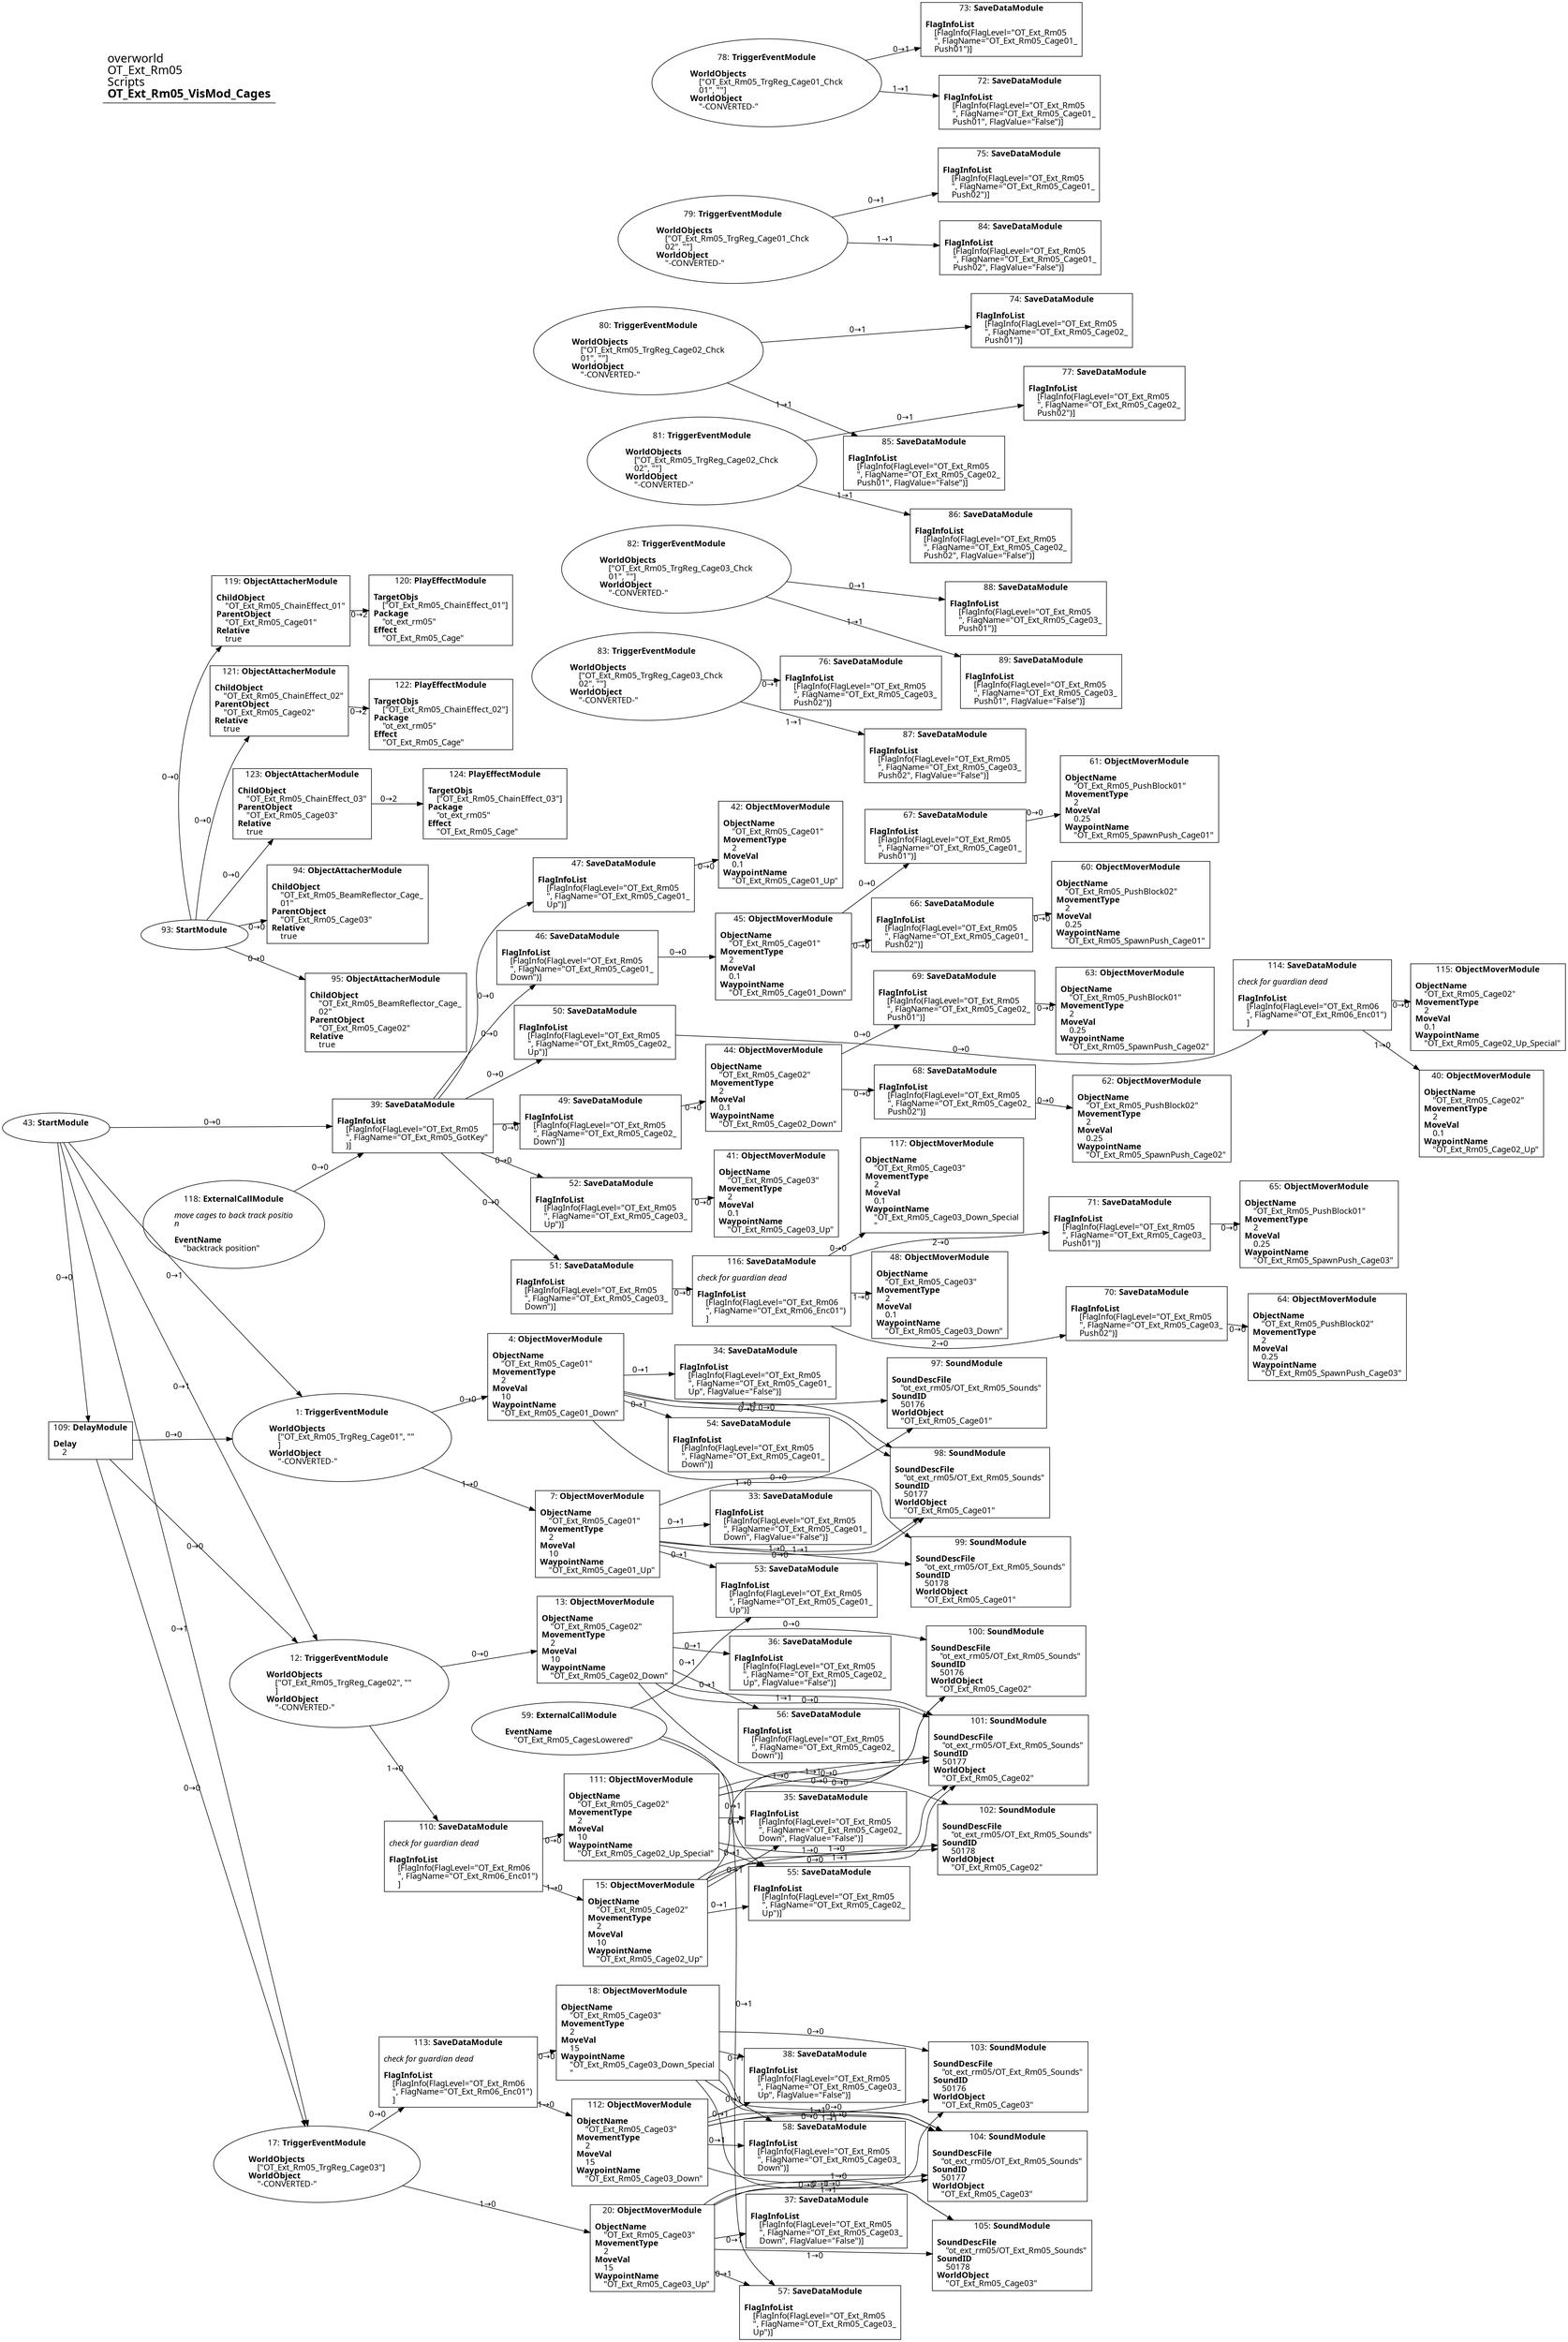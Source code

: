 digraph {
    layout = fdp;
    overlap = prism;
    sep = "+16";
    splines = spline;

    node [ shape = box ];

    graph [ fontname = "Segoe UI" ];
    node [ fontname = "Segoe UI" ];
    edge [ fontname = "Segoe UI" ];

    1 [ label = <1: <b>TriggerEventModule</b><br/><br/><b>WorldObjects</b><br align="left"/>    [&quot;OT_Ext_Rm05_TrgReg_Cage01&quot;, &quot;&quot;<br align="left"/>    ]<br align="left"/><b>WorldObject</b><br align="left"/>    &quot;-CONVERTED-&quot;<br align="left"/>> ];
    1 [ shape = oval ]
    1 [ pos = "0.124000005,-0.21000001!" ];
    1 -> 4 [ label = "0→0" ];
    1 -> 7 [ label = "1→0" ];

    4 [ label = <4: <b>ObjectMoverModule</b><br/><br/><b>ObjectName</b><br align="left"/>    &quot;OT_Ext_Rm05_Cage01&quot;<br align="left"/><b>MovementType</b><br align="left"/>    2<br align="left"/><b>MoveVal</b><br align="left"/>    10<br align="left"/><b>WaypointName</b><br align="left"/>    &quot;OT_Ext_Rm05_Cage01_Down&quot;<br align="left"/>> ];
    4 [ pos = "0.485,-0.1!" ];
    4 -> 34 [ label = "0→1" ];
    4 -> 54 [ label = "0→1" ];
    4 -> 97 [ label = "0→0" ];
    4 -> 98 [ label = "0→0" ];
    4 -> 99 [ label = "1→0" ];
    4 -> 98 [ label = "1→1" ];

    7 [ label = <7: <b>ObjectMoverModule</b><br/><br/><b>ObjectName</b><br align="left"/>    &quot;OT_Ext_Rm05_Cage01&quot;<br align="left"/><b>MovementType</b><br align="left"/>    2<br align="left"/><b>MoveVal</b><br align="left"/>    10<br align="left"/><b>WaypointName</b><br align="left"/>    &quot;OT_Ext_Rm05_Cage01_Up&quot;<br align="left"/>> ];
    7 [ pos = "0.48700002,-0.425!" ];
    7 -> 33 [ label = "0→1" ];
    7 -> 53 [ label = "0→1" ];
    7 -> 97 [ label = "0→0" ];
    7 -> 98 [ label = "0→0" ];
    7 -> 98 [ label = "1→1" ];
    7 -> 99 [ label = "1→0" ];

    12 [ label = <12: <b>TriggerEventModule</b><br/><br/><b>WorldObjects</b><br align="left"/>    [&quot;OT_Ext_Rm05_TrgReg_Cage02&quot;, &quot;&quot;<br align="left"/>    ]<br align="left"/><b>WorldObject</b><br align="left"/>    &quot;-CONVERTED-&quot;<br align="left"/>> ];
    12 [ shape = oval ]
    12 [ pos = "0.003,-0.81600004!" ];
    12 -> 13 [ label = "0→0" ];
    12 -> 110 [ label = "1→0" ];

    13 [ label = <13: <b>ObjectMoverModule</b><br/><br/><b>ObjectName</b><br align="left"/>    &quot;OT_Ext_Rm05_Cage02&quot;<br align="left"/><b>MovementType</b><br align="left"/>    2<br align="left"/><b>MoveVal</b><br align="left"/>    10<br align="left"/><b>WaypointName</b><br align="left"/>    &quot;OT_Ext_Rm05_Cage02_Down&quot;<br align="left"/>> ];
    13 [ pos = "0.49400002,-0.72300005!" ];
    13 -> 36 [ label = "0→1" ];
    13 -> 56 [ label = "0→1" ];
    13 -> 100 [ label = "0→0" ];
    13 -> 101 [ label = "0→0" ];
    13 -> 101 [ label = "1→1" ];
    13 -> 102 [ label = "1→0" ];

    15 [ label = <15: <b>ObjectMoverModule</b><br/><br/><b>ObjectName</b><br align="left"/>    &quot;OT_Ext_Rm05_Cage02&quot;<br align="left"/><b>MovementType</b><br align="left"/>    2<br align="left"/><b>MoveVal</b><br align="left"/>    10<br align="left"/><b>WaypointName</b><br align="left"/>    &quot;OT_Ext_Rm05_Cage02_Up&quot;<br align="left"/>> ];
    15 [ pos = "0.509,-1.167!" ];
    15 -> 35 [ label = "0→1" ];
    15 -> 55 [ label = "0→1" ];
    15 -> 100 [ label = "0→0" ];
    15 -> 101 [ label = "0→0" ];
    15 -> 101 [ label = "1→1" ];
    15 -> 102 [ label = "1→0" ];

    17 [ label = <17: <b>TriggerEventModule</b><br/><br/><b>WorldObjects</b><br align="left"/>    [&quot;OT_Ext_Rm05_TrgReg_Cage03&quot;]<br align="left"/><b>WorldObject</b><br align="left"/>    &quot;-CONVERTED-&quot;<br align="left"/>> ];
    17 [ shape = oval ]
    17 [ pos = "0.011000001,-1.649!" ];
    17 -> 20 [ label = "1→0" ];
    17 -> 113 [ label = "0→0" ];

    18 [ label = <18: <b>ObjectMoverModule</b><br/><br/><b>ObjectName</b><br align="left"/>    &quot;OT_Ext_Rm05_Cage03&quot;<br align="left"/><b>MovementType</b><br align="left"/>    2<br align="left"/><b>MoveVal</b><br align="left"/>    15<br align="left"/><b>WaypointName</b><br align="left"/>    &quot;OT_Ext_Rm05_Cage03_Down_Special<br align="left"/>    &quot;<br align="left"/>> ];
    18 [ pos = "0.50100005,-1.3980001!" ];
    18 -> 38 [ label = "0→1" ];
    18 -> 58 [ label = "0→1" ];
    18 -> 103 [ label = "0→0" ];
    18 -> 104 [ label = "0→0" ];
    18 -> 104 [ label = "1→1" ];
    18 -> 105 [ label = "1→0" ];

    20 [ label = <20: <b>ObjectMoverModule</b><br/><br/><b>ObjectName</b><br align="left"/>    &quot;OT_Ext_Rm05_Cage03&quot;<br align="left"/><b>MovementType</b><br align="left"/>    2<br align="left"/><b>MoveVal</b><br align="left"/>    15<br align="left"/><b>WaypointName</b><br align="left"/>    &quot;OT_Ext_Rm05_Cage03_Up&quot;<br align="left"/>> ];
    20 [ pos = "0.497,-1.7910001!" ];
    20 -> 37 [ label = "0→1" ];
    20 -> 57 [ label = "0→1" ];
    20 -> 103 [ label = "0→0" ];
    20 -> 104 [ label = "0→0" ];
    20 -> 104 [ label = "1→1" ];
    20 -> 105 [ label = "1→0" ];

    33 [ label = <33: <b>SaveDataModule</b><br/><br/><b>FlagInfoList</b><br align="left"/>    [FlagInfo(FlagLevel=&quot;OT_Ext_Rm05<br align="left"/>    &quot;, FlagName=&quot;OT_Ext_Rm05_Cage01_<br align="left"/>    Down&quot;, FlagValue=&quot;False&quot;)]<br align="left"/>> ];
    33 [ pos = "0.771,-0.402!" ];

    34 [ label = <34: <b>SaveDataModule</b><br/><br/><b>FlagInfoList</b><br align="left"/>    [FlagInfo(FlagLevel=&quot;OT_Ext_Rm05<br align="left"/>    &quot;, FlagName=&quot;OT_Ext_Rm05_Cage01_<br align="left"/>    Up&quot;, FlagValue=&quot;False&quot;)]<br align="left"/>> ];
    34 [ pos = "0.757,-0.07700001!" ];

    35 [ label = <35: <b>SaveDataModule</b><br/><br/><b>FlagInfoList</b><br align="left"/>    [FlagInfo(FlagLevel=&quot;OT_Ext_Rm05<br align="left"/>    &quot;, FlagName=&quot;OT_Ext_Rm05_Cage02_<br align="left"/>    Down&quot;, FlagValue=&quot;False&quot;)]<br align="left"/>> ];
    35 [ pos = "0.777,-0.99200004!" ];

    36 [ label = <36: <b>SaveDataModule</b><br/><br/><b>FlagInfoList</b><br align="left"/>    [FlagInfo(FlagLevel=&quot;OT_Ext_Rm05<br align="left"/>    &quot;, FlagName=&quot;OT_Ext_Rm05_Cage02_<br align="left"/>    Up&quot;, FlagValue=&quot;False&quot;)]<br align="left"/>> ];
    36 [ pos = "0.78000003,-0.70000005!" ];

    37 [ label = <37: <b>SaveDataModule</b><br/><br/><b>FlagInfoList</b><br align="left"/>    [FlagInfo(FlagLevel=&quot;OT_Ext_Rm05<br align="left"/>    &quot;, FlagName=&quot;OT_Ext_Rm05_Cage03_<br align="left"/>    Down&quot;, FlagValue=&quot;False&quot;)]<br align="left"/>> ];
    37 [ pos = "0.78800005,-1.8210001!" ];

    38 [ label = <38: <b>SaveDataModule</b><br/><br/><b>FlagInfoList</b><br align="left"/>    [FlagInfo(FlagLevel=&quot;OT_Ext_Rm05<br align="left"/>    &quot;, FlagName=&quot;OT_Ext_Rm05_Cage03_<br align="left"/>    Up&quot;, FlagValue=&quot;False&quot;)]<br align="left"/>> ];
    38 [ pos = "0.78200006,-1.496!" ];

    39 [ label = <39: <b>SaveDataModule</b><br/><br/><b>FlagInfoList</b><br align="left"/>    [FlagInfo(FlagLevel=&quot;OT_Ext_Rm05<br align="left"/>    &quot;, FlagName=&quot;OT_Ext_Rm05_GotKey&quot;<br align="left"/>    )]<br align="left"/>> ];
    39 [ pos = "0.17300001,0.558!" ];
    39 -> 47 [ label = "0→0" ];
    39 -> 46 [ label = "0→0" ];
    39 -> 49 [ label = "0→0" ];
    39 -> 52 [ label = "0→0" ];
    39 -> 51 [ label = "0→0" ];
    39 -> 50 [ label = "0→0" ];

    40 [ label = <40: <b>ObjectMoverModule</b><br/><br/><b>ObjectName</b><br align="left"/>    &quot;OT_Ext_Rm05_Cage02&quot;<br align="left"/><b>MovementType</b><br align="left"/>    2<br align="left"/><b>MoveVal</b><br align="left"/>    0.1<br align="left"/><b>WaypointName</b><br align="left"/>    &quot;OT_Ext_Rm05_Cage02_Up&quot;<br align="left"/>> ];
    40 [ pos = "1.7700001,0.53000003!" ];

    41 [ label = <41: <b>ObjectMoverModule</b><br/><br/><b>ObjectName</b><br align="left"/>    &quot;OT_Ext_Rm05_Cage03&quot;<br align="left"/><b>MovementType</b><br align="left"/>    2<br align="left"/><b>MoveVal</b><br align="left"/>    0.1<br align="left"/><b>WaypointName</b><br align="left"/>    &quot;OT_Ext_Rm05_Cage03_Up&quot;<br align="left"/>> ];
    41 [ pos = "0.74500006,0.317!" ];

    42 [ label = <42: <b>ObjectMoverModule</b><br/><br/><b>ObjectName</b><br align="left"/>    &quot;OT_Ext_Rm05_Cage01&quot;<br align="left"/><b>MovementType</b><br align="left"/>    2<br align="left"/><b>MoveVal</b><br align="left"/>    0.1<br align="left"/><b>WaypointName</b><br align="left"/>    &quot;OT_Ext_Rm05_Cage01_Up&quot;<br align="left"/>> ];
    42 [ pos = "0.74200004,1.0200001!" ];

    43 [ label = <43: <b>StartModule</b><br/><br/>> ];
    43 [ shape = oval ]
    43 [ pos = "-0.55600005,0.558!" ];
    43 -> 39 [ label = "0→0" ];
    43 -> 1 [ label = "0→1" ];
    43 -> 12 [ label = "0→1" ];
    43 -> 17 [ label = "0→1" ];
    43 -> 109 [ label = "0→0" ];

    44 [ label = <44: <b>ObjectMoverModule</b><br/><br/><b>ObjectName</b><br align="left"/>    &quot;OT_Ext_Rm05_Cage02&quot;<br align="left"/><b>MovementType</b><br align="left"/>    2<br align="left"/><b>MoveVal</b><br align="left"/>    0.1<br align="left"/><b>WaypointName</b><br align="left"/>    &quot;OT_Ext_Rm05_Cage02_Down&quot;<br align="left"/>> ];
    44 [ pos = "0.744,0.499!" ];
    44 -> 69 [ label = "0→0" ];
    44 -> 68 [ label = "0→0" ];

    45 [ label = <45: <b>ObjectMoverModule</b><br/><br/><b>ObjectName</b><br align="left"/>    &quot;OT_Ext_Rm05_Cage01&quot;<br align="left"/><b>MovementType</b><br align="left"/>    2<br align="left"/><b>MoveVal</b><br align="left"/>    0.1<br align="left"/><b>WaypointName</b><br align="left"/>    &quot;OT_Ext_Rm05_Cage01_Down&quot;<br align="left"/>> ];
    45 [ pos = "0.74,0.84400004!" ];
    45 -> 67 [ label = "0→0" ];
    45 -> 66 [ label = "0→0" ];

    46 [ label = <46: <b>SaveDataModule</b><br/><br/><b>FlagInfoList</b><br align="left"/>    [FlagInfo(FlagLevel=&quot;OT_Ext_Rm05<br align="left"/>    &quot;, FlagName=&quot;OT_Ext_Rm05_Cage01_<br align="left"/>    Down&quot;)]<br align="left"/>> ];
    46 [ pos = "0.48900002,0.84400004!" ];
    46 -> 45 [ label = "0→0" ];

    47 [ label = <47: <b>SaveDataModule</b><br/><br/><b>FlagInfoList</b><br align="left"/>    [FlagInfo(FlagLevel=&quot;OT_Ext_Rm05<br align="left"/>    &quot;, FlagName=&quot;OT_Ext_Rm05_Cage01_<br align="left"/>    Up&quot;)]<br align="left"/>> ];
    47 [ pos = "0.48900002,1.0200001!" ];
    47 -> 42 [ label = "0→0" ];

    48 [ label = <48: <b>ObjectMoverModule</b><br/><br/><b>ObjectName</b><br align="left"/>    &quot;OT_Ext_Rm05_Cage03&quot;<br align="left"/><b>MovementType</b><br align="left"/>    2<br align="left"/><b>MoveVal</b><br align="left"/>    0.1<br align="left"/><b>WaypointName</b><br align="left"/>    &quot;OT_Ext_Rm05_Cage03_Down&quot;<br align="left"/>> ];
    48 [ pos = "1.0760001,0.11100001!" ];

    49 [ label = <49: <b>SaveDataModule</b><br/><br/><b>FlagInfoList</b><br align="left"/>    [FlagInfo(FlagLevel=&quot;OT_Ext_Rm05<br align="left"/>    &quot;, FlagName=&quot;OT_Ext_Rm05_Cage02_<br align="left"/>    Down&quot;)]<br align="left"/>> ];
    49 [ pos = "0.48600003,0.499!" ];
    49 -> 44 [ label = "0→0" ];

    50 [ label = <50: <b>SaveDataModule</b><br/><br/><b>FlagInfoList</b><br align="left"/>    [FlagInfo(FlagLevel=&quot;OT_Ext_Rm05<br align="left"/>    &quot;, FlagName=&quot;OT_Ext_Rm05_Cage02_<br align="left"/>    Up&quot;)]<br align="left"/>> ];
    50 [ pos = "0.48700002,0.674!" ];
    50 -> 114 [ label = "0→0" ];

    51 [ label = <51: <b>SaveDataModule</b><br/><br/><b>FlagInfoList</b><br align="left"/>    [FlagInfo(FlagLevel=&quot;OT_Ext_Rm05<br align="left"/>    &quot;, FlagName=&quot;OT_Ext_Rm05_Cage03_<br align="left"/>    Down&quot;)]<br align="left"/>> ];
    51 [ pos = "0.49600002,0.134!" ];
    51 -> 116 [ label = "0→0" ];

    52 [ label = <52: <b>SaveDataModule</b><br/><br/><b>FlagInfoList</b><br align="left"/>    [FlagInfo(FlagLevel=&quot;OT_Ext_Rm05<br align="left"/>    &quot;, FlagName=&quot;OT_Ext_Rm05_Cage03_<br align="left"/>    Up&quot;)]<br align="left"/>> ];
    52 [ pos = "0.49,0.317!" ];
    52 -> 41 [ label = "0→0" ];

    53 [ label = <53: <b>SaveDataModule</b><br/><br/><b>FlagInfoList</b><br align="left"/>    [FlagInfo(FlagLevel=&quot;OT_Ext_Rm05<br align="left"/>    &quot;, FlagName=&quot;OT_Ext_Rm05_Cage01_<br align="left"/>    Up&quot;)]<br align="left"/>> ];
    53 [ pos = "0.77500004,-0.53800005!" ];

    54 [ label = <54: <b>SaveDataModule</b><br/><br/><b>FlagInfoList</b><br align="left"/>    [FlagInfo(FlagLevel=&quot;OT_Ext_Rm05<br align="left"/>    &quot;, FlagName=&quot;OT_Ext_Rm05_Cage01_<br align="left"/>    Down&quot;)]<br align="left"/>> ];
    54 [ pos = "0.75900006,-0.216!" ];

    55 [ label = <55: <b>SaveDataModule</b><br/><br/><b>FlagInfoList</b><br align="left"/>    [FlagInfo(FlagLevel=&quot;OT_Ext_Rm05<br align="left"/>    &quot;, FlagName=&quot;OT_Ext_Rm05_Cage02_<br align="left"/>    Up&quot;)]<br align="left"/>> ];
    55 [ pos = "0.78000003,-1.126!" ];

    56 [ label = <56: <b>SaveDataModule</b><br/><br/><b>FlagInfoList</b><br align="left"/>    [FlagInfo(FlagLevel=&quot;OT_Ext_Rm05<br align="left"/>    &quot;, FlagName=&quot;OT_Ext_Rm05_Cage02_<br align="left"/>    Down&quot;)]<br align="left"/>> ];
    56 [ pos = "0.776,-0.84200007!" ];

    57 [ label = <57: <b>SaveDataModule</b><br/><br/><b>FlagInfoList</b><br align="left"/>    [FlagInfo(FlagLevel=&quot;OT_Ext_Rm05<br align="left"/>    &quot;, FlagName=&quot;OT_Ext_Rm05_Cage03_<br align="left"/>    Up&quot;)]<br align="left"/>> ];
    57 [ pos = "0.78700006,-1.9660001!" ];

    58 [ label = <58: <b>SaveDataModule</b><br/><br/><b>FlagInfoList</b><br align="left"/>    [FlagInfo(FlagLevel=&quot;OT_Ext_Rm05<br align="left"/>    &quot;, FlagName=&quot;OT_Ext_Rm05_Cage03_<br align="left"/>    Down&quot;)]<br align="left"/>> ];
    58 [ pos = "0.78300005,-1.6340001!" ];

    59 [ label = <59: <b>ExternalCallModule</b><br/><br/><b>EventName</b><br align="left"/>    &quot;OT_Ext_Rm05_CagesLowered&quot;<br align="left"/>> ];
    59 [ shape = oval ]
    59 [ pos = "0.448,-0.90800005!" ];
    59 -> 53 [ label = "0→1" ];
    59 -> 55 [ label = "0→1" ];
    59 -> 57 [ label = "0→1" ];

    60 [ label = <60: <b>ObjectMoverModule</b><br/><br/><b>ObjectName</b><br align="left"/>    &quot;OT_Ext_Rm05_PushBlock02&quot;<br align="left"/><b>MovementType</b><br align="left"/>    2<br align="left"/><b>MoveVal</b><br align="left"/>    0.25<br align="left"/><b>WaypointName</b><br align="left"/>    &quot;OT_Ext_Rm05_SpawnPush_Cage01&quot;<br align="left"/>> ];
    60 [ pos = "1.3100001,0.81500006!" ];

    61 [ label = <61: <b>ObjectMoverModule</b><br/><br/><b>ObjectName</b><br align="left"/>    &quot;OT_Ext_Rm05_PushBlock01&quot;<br align="left"/><b>MovementType</b><br align="left"/>    2<br align="left"/><b>MoveVal</b><br align="left"/>    0.25<br align="left"/><b>WaypointName</b><br align="left"/>    &quot;OT_Ext_Rm05_SpawnPush_Cage01&quot;<br align="left"/>> ];
    61 [ pos = "1.314,0.99100006!" ];

    62 [ label = <62: <b>ObjectMoverModule</b><br/><br/><b>ObjectName</b><br align="left"/>    &quot;OT_Ext_Rm05_PushBlock02&quot;<br align="left"/><b>MovementType</b><br align="left"/>    2<br align="left"/><b>MoveVal</b><br align="left"/>    0.25<br align="left"/><b>WaypointName</b><br align="left"/>    &quot;OT_Ext_Rm05_SpawnPush_Cage02&quot;<br align="left"/>> ];
    62 [ pos = "1.3130001,0.46800002!" ];

    63 [ label = <63: <b>ObjectMoverModule</b><br/><br/><b>ObjectName</b><br align="left"/>    &quot;OT_Ext_Rm05_PushBlock01&quot;<br align="left"/><b>MovementType</b><br align="left"/>    2<br align="left"/><b>MoveVal</b><br align="left"/>    0.25<br align="left"/><b>WaypointName</b><br align="left"/>    &quot;OT_Ext_Rm05_SpawnPush_Cage02&quot;<br align="left"/>> ];
    63 [ pos = "1.3100001,0.64400005!" ];

    64 [ label = <64: <b>ObjectMoverModule</b><br/><br/><b>ObjectName</b><br align="left"/>    &quot;OT_Ext_Rm05_PushBlock02&quot;<br align="left"/><b>MovementType</b><br align="left"/>    2<br align="left"/><b>MoveVal</b><br align="left"/>    0.25<br align="left"/><b>WaypointName</b><br align="left"/>    &quot;OT_Ext_Rm05_SpawnPush_Cage03&quot;<br align="left"/>> ];
    64 [ pos = "1.536,0.065000005!" ];

    65 [ label = <65: <b>ObjectMoverModule</b><br/><br/><b>ObjectName</b><br align="left"/>    &quot;OT_Ext_Rm05_PushBlock01&quot;<br align="left"/><b>MovementType</b><br align="left"/>    2<br align="left"/><b>MoveVal</b><br align="left"/>    0.25<br align="left"/><b>WaypointName</b><br align="left"/>    &quot;OT_Ext_Rm05_SpawnPush_Cage03&quot;<br align="left"/>> ];
    65 [ pos = "1.5350001,0.24100001!" ];

    66 [ label = <66: <b>SaveDataModule</b><br/><br/><b>FlagInfoList</b><br align="left"/>    [FlagInfo(FlagLevel=&quot;OT_Ext_Rm05<br align="left"/>    &quot;, FlagName=&quot;OT_Ext_Rm05_Cage01_<br align="left"/>    Push02&quot;)]<br align="left"/>> ];
    66 [ pos = "1.0940001,0.81500006!" ];
    66 -> 60 [ label = "0→0" ];

    67 [ label = <67: <b>SaveDataModule</b><br/><br/><b>FlagInfoList</b><br align="left"/>    [FlagInfo(FlagLevel=&quot;OT_Ext_Rm05<br align="left"/>    &quot;, FlagName=&quot;OT_Ext_Rm05_Cage01_<br align="left"/>    Push01&quot;)]<br align="left"/>> ];
    67 [ pos = "1.0940001,0.99100006!" ];
    67 -> 61 [ label = "0→0" ];

    68 [ label = <68: <b>SaveDataModule</b><br/><br/><b>FlagInfoList</b><br align="left"/>    [FlagInfo(FlagLevel=&quot;OT_Ext_Rm05<br align="left"/>    &quot;, FlagName=&quot;OT_Ext_Rm05_Cage02_<br align="left"/>    Push02&quot;)]<br align="left"/>> ];
    68 [ pos = "1.097,0.46800002!" ];
    68 -> 62 [ label = "0→0" ];

    69 [ label = <69: <b>SaveDataModule</b><br/><br/><b>FlagInfoList</b><br align="left"/>    [FlagInfo(FlagLevel=&quot;OT_Ext_Rm05<br align="left"/>    &quot;, FlagName=&quot;OT_Ext_Rm05_Cage02_<br align="left"/>    Push01&quot;)]<br align="left"/>> ];
    69 [ pos = "1.097,0.64400005!" ];
    69 -> 63 [ label = "0→0" ];

    70 [ label = <70: <b>SaveDataModule</b><br/><br/><b>FlagInfoList</b><br align="left"/>    [FlagInfo(FlagLevel=&quot;OT_Ext_Rm05<br align="left"/>    &quot;, FlagName=&quot;OT_Ext_Rm05_Cage03_<br align="left"/>    Push02&quot;)]<br align="left"/>> ];
    70 [ pos = "1.314,0.065000005!" ];
    70 -> 64 [ label = "0→0" ];

    71 [ label = <71: <b>SaveDataModule</b><br/><br/><b>FlagInfoList</b><br align="left"/>    [FlagInfo(FlagLevel=&quot;OT_Ext_Rm05<br align="left"/>    &quot;, FlagName=&quot;OT_Ext_Rm05_Cage03_<br align="left"/>    Push01&quot;)]<br align="left"/>> ];
    71 [ pos = "1.314,0.24100001!" ];
    71 -> 65 [ label = "0→0" ];

    72 [ label = <72: <b>SaveDataModule</b><br/><br/><b>FlagInfoList</b><br align="left"/>    [FlagInfo(FlagLevel=&quot;OT_Ext_Rm05<br align="left"/>    &quot;, FlagName=&quot;OT_Ext_Rm05_Cage01_<br align="left"/>    Push01&quot;, FlagValue=&quot;False&quot;)]<br align="left"/>> ];
    72 [ pos = "1.0730001,2.8130002!" ];

    73 [ label = <73: <b>SaveDataModule</b><br/><br/><b>FlagInfoList</b><br align="left"/>    [FlagInfo(FlagLevel=&quot;OT_Ext_Rm05<br align="left"/>    &quot;, FlagName=&quot;OT_Ext_Rm05_Cage01_<br align="left"/>    Push01&quot;)]<br align="left"/>> ];
    73 [ pos = "1.069,2.9750001!" ];

    74 [ label = <74: <b>SaveDataModule</b><br/><br/><b>FlagInfoList</b><br align="left"/>    [FlagInfo(FlagLevel=&quot;OT_Ext_Rm05<br align="left"/>    &quot;, FlagName=&quot;OT_Ext_Rm05_Cage02_<br align="left"/>    Push01&quot;)]<br align="left"/>> ];
    74 [ pos = "1.082,2.329!" ];

    75 [ label = <75: <b>SaveDataModule</b><br/><br/><b>FlagInfoList</b><br align="left"/>    [FlagInfo(FlagLevel=&quot;OT_Ext_Rm05<br align="left"/>    &quot;, FlagName=&quot;OT_Ext_Rm05_Cage01_<br align="left"/>    Push02&quot;)]<br align="left"/>> ];
    75 [ pos = "1.074,2.647!" ];

    76 [ label = <76: <b>SaveDataModule</b><br/><br/><b>FlagInfoList</b><br align="left"/>    [FlagInfo(FlagLevel=&quot;OT_Ext_Rm05<br align="left"/>    &quot;, FlagName=&quot;OT_Ext_Rm05_Cage03_<br align="left"/>    Push02&quot;)]<br align="left"/>> ];
    76 [ pos = "1.093,1.3130001!" ];

    77 [ label = <77: <b>SaveDataModule</b><br/><br/><b>FlagInfoList</b><br align="left"/>    [FlagInfo(FlagLevel=&quot;OT_Ext_Rm05<br align="left"/>    &quot;, FlagName=&quot;OT_Ext_Rm05_Cage02_<br align="left"/>    Push02&quot;)]<br align="left"/>> ];
    77 [ pos = "1.0940001,1.9820001!" ];

    78 [ label = <78: <b>TriggerEventModule</b><br/><br/><b>WorldObjects</b><br align="left"/>    [&quot;OT_Ext_Rm05_TrgReg_Cage01_Chck<br align="left"/>    01&quot;, &quot;&quot;]<br align="left"/><b>WorldObject</b><br align="left"/>    &quot;-CONVERTED-&quot;<br align="left"/>> ];
    78 [ shape = oval ]
    78 [ pos = "0.74300003,2.9080002!" ];
    78 -> 73 [ label = "0→1" ];
    78 -> 72 [ label = "1→1" ];

    79 [ label = <79: <b>TriggerEventModule</b><br/><br/><b>WorldObjects</b><br align="left"/>    [&quot;OT_Ext_Rm05_TrgReg_Cage01_Chck<br align="left"/>    02&quot;, &quot;&quot;]<br align="left"/><b>WorldObject</b><br align="left"/>    &quot;-CONVERTED-&quot;<br align="left"/>> ];
    79 [ shape = oval ]
    79 [ pos = "0.731,2.5830002!" ];
    79 -> 75 [ label = "0→1" ];
    79 -> 84 [ label = "1→1" ];

    80 [ label = <80: <b>TriggerEventModule</b><br/><br/><b>WorldObjects</b><br align="left"/>    [&quot;OT_Ext_Rm05_TrgReg_Cage02_Chck<br align="left"/>    01&quot;, &quot;&quot;]<br align="left"/><b>WorldObject</b><br align="left"/>    &quot;-CONVERTED-&quot;<br align="left"/>> ];
    80 [ shape = oval ]
    80 [ pos = "0.744,2.2540002!" ];
    80 -> 74 [ label = "0→1" ];
    80 -> 85 [ label = "1→1" ];

    81 [ label = <81: <b>TriggerEventModule</b><br/><br/><b>WorldObjects</b><br align="left"/>    [&quot;OT_Ext_Rm05_TrgReg_Cage02_Chck<br align="left"/>    02&quot;, &quot;&quot;]<br align="left"/><b>WorldObject</b><br align="left"/>    &quot;-CONVERTED-&quot;<br align="left"/>> ];
    81 [ shape = oval ]
    81 [ pos = "0.739,1.9120001!" ];
    81 -> 77 [ label = "0→1" ];
    81 -> 86 [ label = "1→1" ];

    82 [ label = <82: <b>TriggerEventModule</b><br/><br/><b>WorldObjects</b><br align="left"/>    [&quot;OT_Ext_Rm05_TrgReg_Cage03_Chck<br align="left"/>    01&quot;, &quot;&quot;]<br align="left"/><b>WorldObject</b><br align="left"/>    &quot;-CONVERTED-&quot;<br align="left"/>> ];
    82 [ shape = oval ]
    82 [ pos = "0.74200004,1.5790001!" ];
    82 -> 88 [ label = "0→1" ];
    82 -> 89 [ label = "1→1" ];

    83 [ label = <83: <b>TriggerEventModule</b><br/><br/><b>WorldObjects</b><br align="left"/>    [&quot;OT_Ext_Rm05_TrgReg_Cage03_Chck<br align="left"/>    02&quot;, &quot;&quot;]<br align="left"/><b>WorldObject</b><br align="left"/>    &quot;-CONVERTED-&quot;<br align="left"/>> ];
    83 [ shape = oval ]
    83 [ pos = "0.75600004,1.2600001!" ];
    83 -> 76 [ label = "0→1" ];
    83 -> 87 [ label = "1→1" ];

    84 [ label = <84: <b>SaveDataModule</b><br/><br/><b>FlagInfoList</b><br align="left"/>    [FlagInfo(FlagLevel=&quot;OT_Ext_Rm05<br align="left"/>    &quot;, FlagName=&quot;OT_Ext_Rm05_Cage01_<br align="left"/>    Push02&quot;, FlagValue=&quot;False&quot;)]<br align="left"/>> ];
    84 [ pos = "1.075,2.489!" ];

    85 [ label = <85: <b>SaveDataModule</b><br/><br/><b>FlagInfoList</b><br align="left"/>    [FlagInfo(FlagLevel=&quot;OT_Ext_Rm05<br align="left"/>    &quot;, FlagName=&quot;OT_Ext_Rm05_Cage02_<br align="left"/>    Push01&quot;, FlagValue=&quot;False&quot;)]<br align="left"/>> ];
    85 [ pos = "1.0810001,2.1660001!" ];

    86 [ label = <86: <b>SaveDataModule</b><br/><br/><b>FlagInfoList</b><br align="left"/>    [FlagInfo(FlagLevel=&quot;OT_Ext_Rm05<br align="left"/>    &quot;, FlagName=&quot;OT_Ext_Rm05_Cage02_<br align="left"/>    Push02&quot;, FlagValue=&quot;False&quot;)]<br align="left"/>> ];
    86 [ pos = "1.092,1.812!" ];

    87 [ label = <87: <b>SaveDataModule</b><br/><br/><b>FlagInfoList</b><br align="left"/>    [FlagInfo(FlagLevel=&quot;OT_Ext_Rm05<br align="left"/>    &quot;, FlagName=&quot;OT_Ext_Rm05_Cage03_<br align="left"/>    Push02&quot;, FlagValue=&quot;False&quot;)]<br align="left"/>> ];
    87 [ pos = "1.097,1.1520001!" ];

    88 [ label = <88: <b>SaveDataModule</b><br/><br/><b>FlagInfoList</b><br align="left"/>    [FlagInfo(FlagLevel=&quot;OT_Ext_Rm05<br align="left"/>    &quot;, FlagName=&quot;OT_Ext_Rm05_Cage03_<br align="left"/>    Push01&quot;)]<br align="left"/>> ];
    88 [ pos = "1.0910001,1.646!" ];

    89 [ label = <89: <b>SaveDataModule</b><br/><br/><b>FlagInfoList</b><br align="left"/>    [FlagInfo(FlagLevel=&quot;OT_Ext_Rm05<br align="left"/>    &quot;, FlagName=&quot;OT_Ext_Rm05_Cage03_<br align="left"/>    Push01&quot;, FlagValue=&quot;False&quot;)]<br align="left"/>> ];
    89 [ pos = "1.088,1.483!" ];

    93 [ label = <93: <b>StartModule</b><br/><br/>> ];
    93 [ shape = oval ]
    93 [ pos = "-0.261,0.94900006!" ];
    93 -> 94 [ label = "0→0" ];
    93 -> 95 [ label = "0→0" ];
    93 -> 119 [ label = "0→0" ];
    93 -> 123 [ label = "0→0" ];
    93 -> 121 [ label = "0→0" ];

    94 [ label = <94: <b>ObjectAttacherModule</b><br/><br/><b>ChildObject</b><br align="left"/>    &quot;OT_Ext_Rm05_BeamReflector_Cage_<br align="left"/>    01&quot;<br align="left"/><b>ParentObject</b><br align="left"/>    &quot;OT_Ext_Rm05_Cage03&quot;<br align="left"/><b>Relative</b><br align="left"/>    true<br align="left"/>> ];
    94 [ pos = "0.067,0.99600005!" ];

    95 [ label = <95: <b>ObjectAttacherModule</b><br/><br/><b>ChildObject</b><br align="left"/>    &quot;OT_Ext_Rm05_BeamReflector_Cage_<br align="left"/>    02&quot;<br align="left"/><b>ParentObject</b><br align="left"/>    &quot;OT_Ext_Rm05_Cage02&quot;<br align="left"/><b>Relative</b><br align="left"/>    true<br align="left"/>> ];
    95 [ pos = "0.069000006,0.89100003!" ];

    97 [ label = <97: <b>SoundModule</b><br/><br/><b>SoundDescFile</b><br align="left"/>    &quot;ot_ext_rm05/OT_Ext_Rm05_Sounds&quot;<br align="left"/><b>SoundID</b><br align="left"/>    50176<br align="left"/><b>WorldObject</b><br align="left"/>    &quot;OT_Ext_Rm05_Cage01&quot;<br align="left"/>> ];
    97 [ pos = "1.0990001,-0.072000004!" ];

    98 [ label = <98: <b>SoundModule</b><br/><br/><b>SoundDescFile</b><br align="left"/>    &quot;ot_ext_rm05/OT_Ext_Rm05_Sounds&quot;<br align="left"/><b>SoundID</b><br align="left"/>    50177<br align="left"/><b>WorldObject</b><br align="left"/>    &quot;OT_Ext_Rm05_Cage01&quot;<br align="left"/>> ];
    98 [ pos = "1.092,-0.21100001!" ];

    99 [ label = <99: <b>SoundModule</b><br/><br/><b>SoundDescFile</b><br align="left"/>    &quot;ot_ext_rm05/OT_Ext_Rm05_Sounds&quot;<br align="left"/><b>SoundID</b><br align="left"/>    50178<br align="left"/><b>WorldObject</b><br align="left"/>    &quot;OT_Ext_Rm05_Cage01&quot;<br align="left"/>> ];
    99 [ pos = "1.115,-0.36900002!" ];

    100 [ label = <100: <b>SoundModule</b><br/><br/><b>SoundDescFile</b><br align="left"/>    &quot;ot_ext_rm05/OT_Ext_Rm05_Sounds&quot;<br align="left"/><b>SoundID</b><br align="left"/>    50176<br align="left"/><b>WorldObject</b><br align="left"/>    &quot;OT_Ext_Rm05_Cage02&quot;<br align="left"/>> ];
    100 [ pos = "1.1090001,-0.70400006!" ];

    101 [ label = <101: <b>SoundModule</b><br/><br/><b>SoundDescFile</b><br align="left"/>    &quot;ot_ext_rm05/OT_Ext_Rm05_Sounds&quot;<br align="left"/><b>SoundID</b><br align="left"/>    50177<br align="left"/><b>WorldObject</b><br align="left"/>    &quot;OT_Ext_Rm05_Cage02&quot;<br align="left"/>> ];
    101 [ pos = "1.1060001,-0.84700006!" ];

    102 [ label = <102: <b>SoundModule</b><br/><br/><b>SoundDescFile</b><br align="left"/>    &quot;ot_ext_rm05/OT_Ext_Rm05_Sounds&quot;<br align="left"/><b>SoundID</b><br align="left"/>    50178<br align="left"/><b>WorldObject</b><br align="left"/>    &quot;OT_Ext_Rm05_Cage02&quot;<br align="left"/>> ];
    102 [ pos = "1.1220001,-1.003!" ];

    103 [ label = <103: <b>SoundModule</b><br/><br/><b>SoundDescFile</b><br align="left"/>    &quot;ot_ext_rm05/OT_Ext_Rm05_Sounds&quot;<br align="left"/><b>SoundID</b><br align="left"/>    50176<br align="left"/><b>WorldObject</b><br align="left"/>    &quot;OT_Ext_Rm05_Cage03&quot;<br align="left"/>> ];
    103 [ pos = "1.1120001,-1.5610001!" ];

    104 [ label = <104: <b>SoundModule</b><br/><br/><b>SoundDescFile</b><br align="left"/>    &quot;ot_ext_rm05/OT_Ext_Rm05_Sounds&quot;<br align="left"/><b>SoundID</b><br align="left"/>    50177<br align="left"/><b>WorldObject</b><br align="left"/>    &quot;OT_Ext_Rm05_Cage03&quot;<br align="left"/>> ];
    104 [ pos = "1.1110001,-1.702!" ];

    105 [ label = <105: <b>SoundModule</b><br/><br/><b>SoundDescFile</b><br align="left"/>    &quot;ot_ext_rm05/OT_Ext_Rm05_Sounds&quot;<br align="left"/><b>SoundID</b><br align="left"/>    50178<br align="left"/><b>WorldObject</b><br align="left"/>    &quot;OT_Ext_Rm05_Cage03&quot;<br align="left"/>> ];
    105 [ pos = "1.121,-1.8570001!" ];

    109 [ label = <109: <b>DelayModule</b><br/><br/><b>Delay</b><br align="left"/>    2<br align="left"/>> ];
    109 [ pos = "-0.47700003,-0.21000001!" ];
    109 -> 1 [ label = "0→0" ];
    109 -> 12 [ label = "0→0" ];
    109 -> 17 [ label = "0→0" ];

    110 [ label = <110: <b>SaveDataModule</b><br/><br/><i>check for guardian dead<br align="left"/></i><br align="left"/><b>FlagInfoList</b><br align="left"/>    [FlagInfo(FlagLevel=&quot;OT_Ext_Rm06<br align="left"/>    &quot;, FlagName=&quot;OT_Ext_Rm06_Enc01&quot;)<br align="left"/>    ]<br align="left"/>> ];
    110 [ pos = "0.284,-1.0890001!" ];
    110 -> 111 [ label = "0→0" ];
    110 -> 15 [ label = "1→0" ];

    111 [ label = <111: <b>ObjectMoverModule</b><br/><br/><b>ObjectName</b><br align="left"/>    &quot;OT_Ext_Rm05_Cage02&quot;<br align="left"/><b>MovementType</b><br align="left"/>    2<br align="left"/><b>MoveVal</b><br align="left"/>    10<br align="left"/><b>WaypointName</b><br align="left"/>    &quot;OT_Ext_Rm05_Cage02_Up_Special&quot;<br align="left"/>> ];
    111 [ pos = "0.51000005,-1.011!" ];
    111 -> 35 [ label = "0→1" ];
    111 -> 55 [ label = "0→1" ];
    111 -> 100 [ label = "0→0" ];
    111 -> 101 [ label = "0→0" ];
    111 -> 101 [ label = "1→1" ];
    111 -> 102 [ label = "1→0" ];

    112 [ label = <112: <b>ObjectMoverModule</b><br/><br/><b>ObjectName</b><br align="left"/>    &quot;OT_Ext_Rm05_Cage03&quot;<br align="left"/><b>MovementType</b><br align="left"/>    2<br align="left"/><b>MoveVal</b><br align="left"/>    15<br align="left"/><b>WaypointName</b><br align="left"/>    &quot;OT_Ext_Rm05_Cage03_Down&quot;<br align="left"/>> ];
    112 [ pos = "0.5,-1.5580001!" ];
    112 -> 38 [ label = "0→1" ];
    112 -> 58 [ label = "0→1" ];
    112 -> 103 [ label = "0→0" ];
    112 -> 104 [ label = "0→0" ];
    112 -> 104 [ label = "1→1" ];
    112 -> 105 [ label = "1→0" ];

    113 [ label = <113: <b>SaveDataModule</b><br/><br/><i>check for guardian dead<br align="left"/></i><br align="left"/><b>FlagInfoList</b><br align="left"/>    [FlagInfo(FlagLevel=&quot;OT_Ext_Rm06<br align="left"/>    &quot;, FlagName=&quot;OT_Ext_Rm06_Enc01&quot;)<br align="left"/>    ]<br align="left"/>> ];
    113 [ pos = "0.282,-1.4690001!" ];
    113 -> 18 [ label = "0→0" ];
    113 -> 112 [ label = "1→0" ];

    114 [ label = <114: <b>SaveDataModule</b><br/><br/><i>check for guardian dead<br align="left"/></i><br align="left"/><b>FlagInfoList</b><br align="left"/>    [FlagInfo(FlagLevel=&quot;OT_Ext_Rm06<br align="left"/>    &quot;, FlagName=&quot;OT_Ext_Rm06_Enc01&quot;)<br align="left"/>    ]<br align="left"/>> ];
    114 [ pos = "1.5280001,0.69200003!" ];
    114 -> 115 [ label = "0→0" ];
    114 -> 40 [ label = "1→0" ];

    115 [ label = <115: <b>ObjectMoverModule</b><br/><br/><b>ObjectName</b><br align="left"/>    &quot;OT_Ext_Rm05_Cage02&quot;<br align="left"/><b>MovementType</b><br align="left"/>    2<br align="left"/><b>MoveVal</b><br align="left"/>    0.1<br align="left"/><b>WaypointName</b><br align="left"/>    &quot;OT_Ext_Rm05_Cage02_Up_Special&quot;<br align="left"/>> ];
    115 [ pos = "1.7670001,0.69200003!" ];

    116 [ label = <116: <b>SaveDataModule</b><br/><br/><i>check for guardian dead<br align="left"/></i><br align="left"/><b>FlagInfoList</b><br align="left"/>    [FlagInfo(FlagLevel=&quot;OT_Ext_Rm06<br align="left"/>    &quot;, FlagName=&quot;OT_Ext_Rm06_Enc01&quot;)<br align="left"/>    ]<br align="left"/>> ];
    116 [ pos = "0.74500006,0.134!" ];
    116 -> 117 [ label = "0→0" ];
    116 -> 48 [ label = "1→0" ];
    116 -> 71 [ label = "2→0" ];
    116 -> 70 [ label = "2→0" ];

    117 [ label = <117: <b>ObjectMoverModule</b><br/><br/><b>ObjectName</b><br align="left"/>    &quot;OT_Ext_Rm05_Cage03&quot;<br align="left"/><b>MovementType</b><br align="left"/>    2<br align="left"/><b>MoveVal</b><br align="left"/>    0.1<br align="left"/><b>WaypointName</b><br align="left"/>    &quot;OT_Ext_Rm05_Cage03_Down_Special<br align="left"/>    &quot;<br align="left"/>> ];
    117 [ pos = "1.0780001,0.27!" ];

    118 [ label = <118: <b>ExternalCallModule</b><br/><br/><i>move cages to back track positio<br align="left"/>n<br align="left"/></i><br align="left"/><b>EventName</b><br align="left"/>    &quot;backtrack position&quot;<br align="left"/>> ];
    118 [ shape = oval ]
    118 [ pos = "-0.095000006,0.39100003!" ];
    118 -> 39 [ label = "0→0" ];

    119 [ label = <119: <b>ObjectAttacherModule</b><br/><br/><b>ChildObject</b><br align="left"/>    &quot;OT_Ext_Rm05_ChainEffect_01&quot;<br align="left"/><b>ParentObject</b><br align="left"/>    &quot;OT_Ext_Rm05_Cage01&quot;<br align="left"/><b>Relative</b><br align="left"/>    true<br align="left"/>> ];
    119 [ pos = "0.058000002,1.5130001!" ];
    119 -> 120 [ label = "0→2" ];

    120 [ label = <120: <b>PlayEffectModule</b><br/><br/><b>TargetObjs</b><br align="left"/>    [&quot;OT_Ext_Rm05_ChainEffect_01&quot;]<br align="left"/><b>Package</b><br align="left"/>    &quot;ot_ext_rm05&quot;<br align="left"/><b>Effect</b><br align="left"/>    &quot;OT_Ext_Rm05_Cage&quot;<br align="left"/>> ];
    120 [ pos = "0.27400002,1.5130001!" ];

    121 [ label = <121: <b>ObjectAttacherModule</b><br/><br/><b>ChildObject</b><br align="left"/>    &quot;OT_Ext_Rm05_ChainEffect_02&quot;<br align="left"/><b>ParentObject</b><br align="left"/>    &quot;OT_Ext_Rm05_Cage02&quot;<br align="left"/><b>Relative</b><br align="left"/>    true<br align="left"/>> ];
    121 [ pos = "0.059000004,1.3460001!" ];
    121 -> 122 [ label = "0→2" ];

    122 [ label = <122: <b>PlayEffectModule</b><br/><br/><b>TargetObjs</b><br align="left"/>    [&quot;OT_Ext_Rm05_ChainEffect_02&quot;]<br align="left"/><b>Package</b><br align="left"/>    &quot;ot_ext_rm05&quot;<br align="left"/><b>Effect</b><br align="left"/>    &quot;OT_Ext_Rm05_Cage&quot;<br align="left"/>> ];
    122 [ pos = "0.275,1.3460001!" ];

    123 [ label = <123: <b>ObjectAttacherModule</b><br/><br/><b>ChildObject</b><br align="left"/>    &quot;OT_Ext_Rm05_ChainEffect_03&quot;<br align="left"/><b>ParentObject</b><br align="left"/>    &quot;OT_Ext_Rm05_Cage03&quot;<br align="left"/><b>Relative</b><br align="left"/>    true<br align="left"/>> ];
    123 [ pos = "0.061000004,1.1830001!" ];
    123 -> 124 [ label = "0→2" ];

    124 [ label = <124: <b>PlayEffectModule</b><br/><br/><b>TargetObjs</b><br align="left"/>    [&quot;OT_Ext_Rm05_ChainEffect_03&quot;]<br align="left"/><b>Package</b><br align="left"/>    &quot;ot_ext_rm05&quot;<br align="left"/><b>Effect</b><br align="left"/>    &quot;OT_Ext_Rm05_Cage&quot;<br align="left"/>> ];
    124 [ pos = "0.279,1.1830001!" ];

    title [ pos = "-0.55700004,2.976!" ];
    title [ shape = underline ];
    title [ label = <<font point-size="20">overworld<br align="left"/>OT_Ext_Rm05<br align="left"/>Scripts<br align="left"/><b>OT_Ext_Rm05_VisMod_Cages</b><br align="left"/></font>> ];
}
